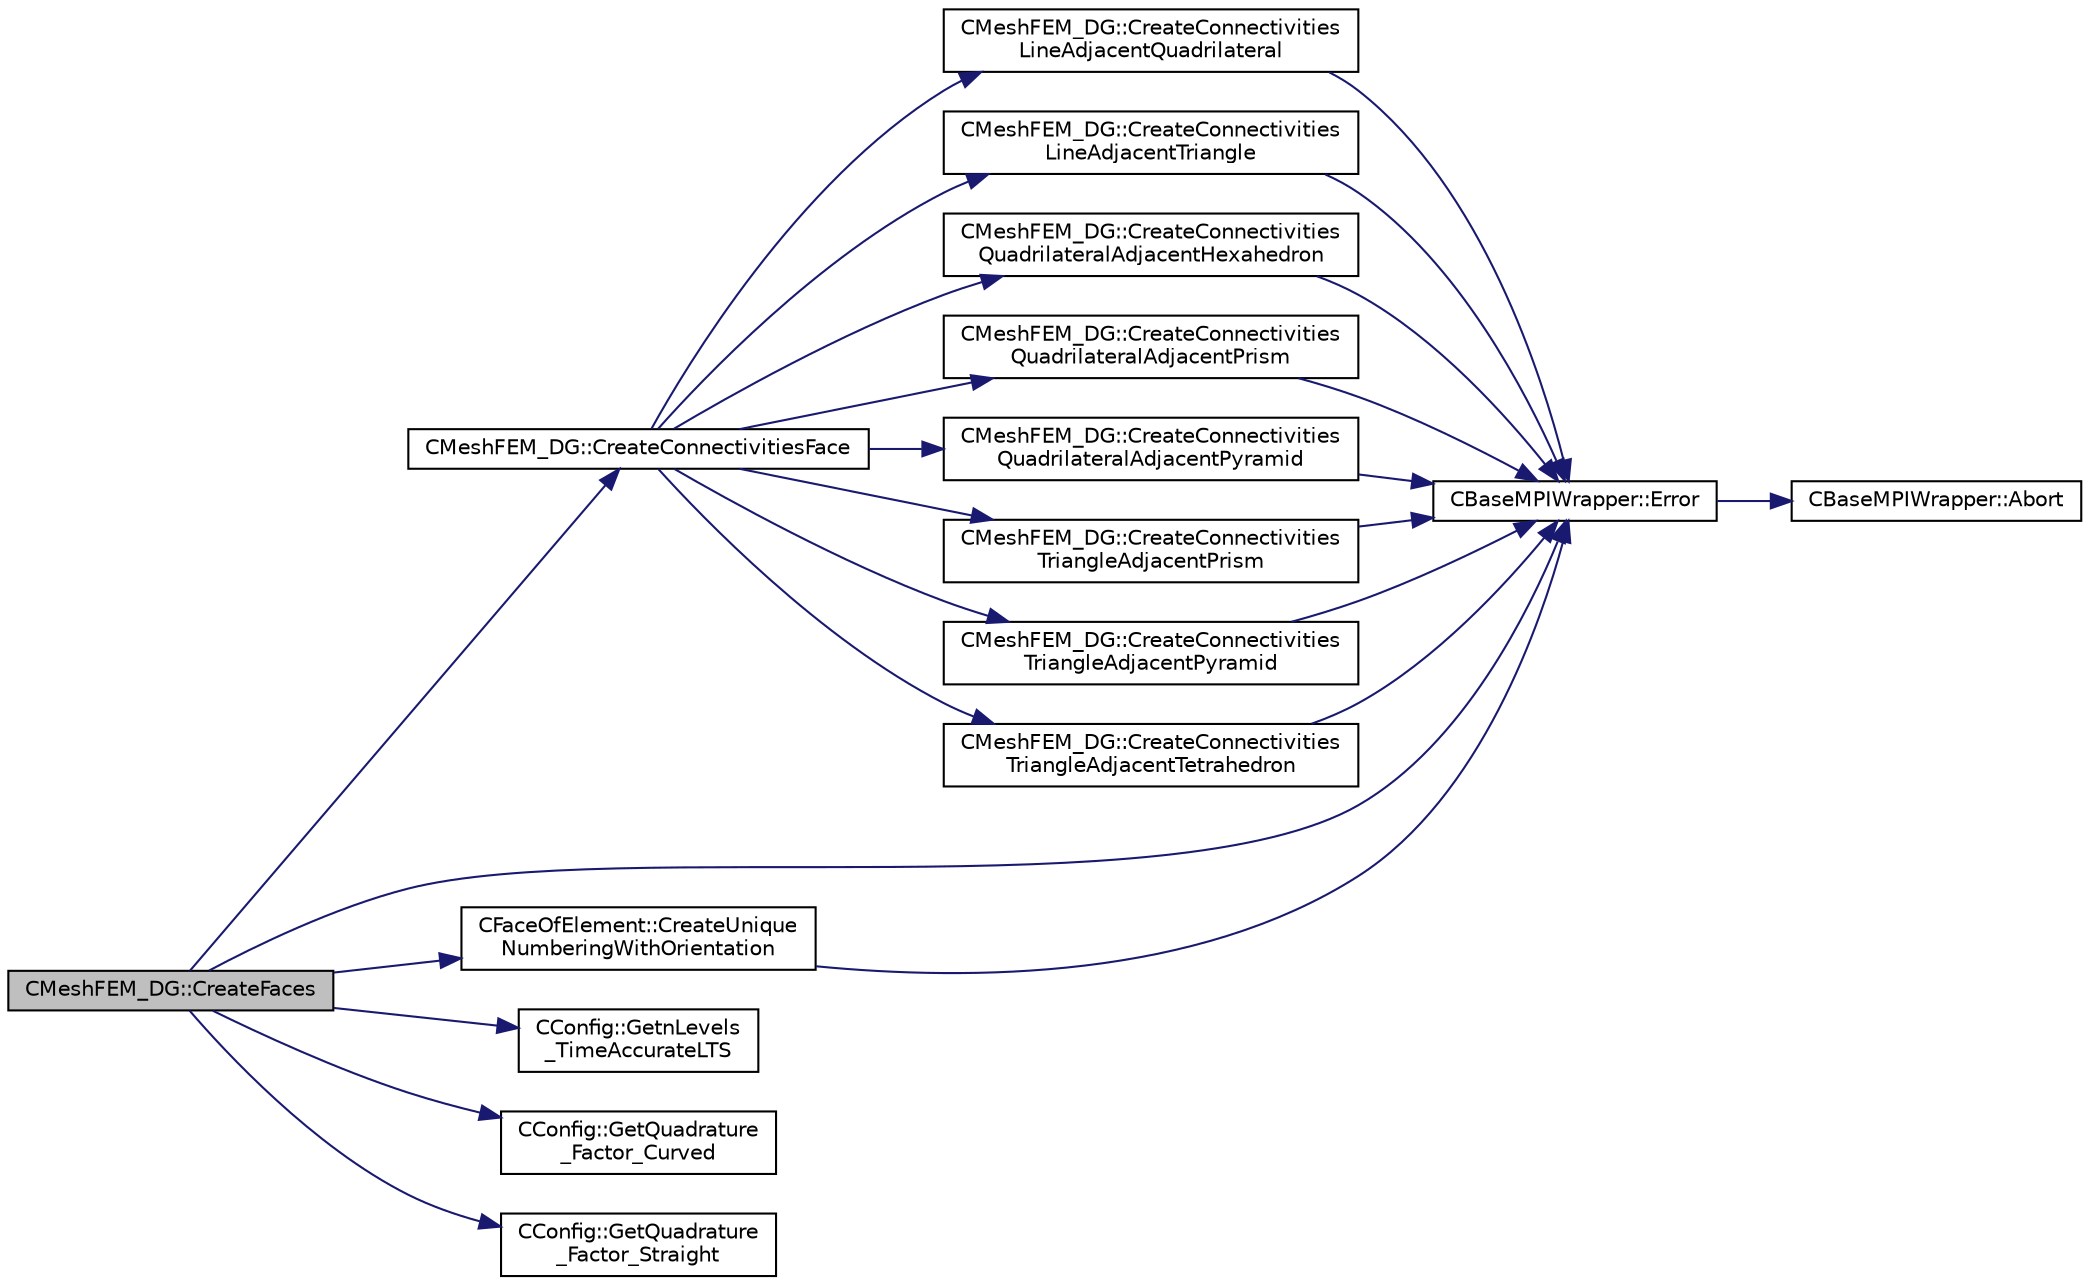 digraph "CMeshFEM_DG::CreateFaces"
{
 // LATEX_PDF_SIZE
  edge [fontname="Helvetica",fontsize="10",labelfontname="Helvetica",labelfontsize="10"];
  node [fontname="Helvetica",fontsize="10",shape=record];
  rankdir="LR";
  Node1 [label="CMeshFEM_DG::CreateFaces",height=0.2,width=0.4,color="black", fillcolor="grey75", style="filled", fontcolor="black",tooltip="Function to create the faces used in the DG formulation."];
  Node1 -> Node2 [color="midnightblue",fontsize="10",style="solid",fontname="Helvetica"];
  Node2 [label="CMeshFEM_DG::CreateConnectivitiesFace",height=0.2,width=0.4,color="black", fillcolor="white", style="filled",URL="$classCMeshFEM__DG.html#a6640834bb680287577c101d1982f524e",tooltip="Function, which computes the correct sequence of the connectivities of a face, such that it matches t..."];
  Node2 -> Node3 [color="midnightblue",fontsize="10",style="solid",fontname="Helvetica"];
  Node3 [label="CMeshFEM_DG::CreateConnectivities\lLineAdjacentQuadrilateral",height=0.2,width=0.4,color="black", fillcolor="white", style="filled",URL="$classCMeshFEM__DG.html#a4fb3520f706f8d2ba60234d4f24135bf",tooltip="Function, which computes the correct sequence of the connectivities of a line adjacent to a quadrilat..."];
  Node3 -> Node4 [color="midnightblue",fontsize="10",style="solid",fontname="Helvetica"];
  Node4 [label="CBaseMPIWrapper::Error",height=0.2,width=0.4,color="black", fillcolor="white", style="filled",URL="$classCBaseMPIWrapper.html#a04457c47629bda56704e6a8804833eeb",tooltip=" "];
  Node4 -> Node5 [color="midnightblue",fontsize="10",style="solid",fontname="Helvetica"];
  Node5 [label="CBaseMPIWrapper::Abort",height=0.2,width=0.4,color="black", fillcolor="white", style="filled",URL="$classCBaseMPIWrapper.html#af7297d861dca86b45cf561b6ab642e8f",tooltip=" "];
  Node2 -> Node6 [color="midnightblue",fontsize="10",style="solid",fontname="Helvetica"];
  Node6 [label="CMeshFEM_DG::CreateConnectivities\lLineAdjacentTriangle",height=0.2,width=0.4,color="black", fillcolor="white", style="filled",URL="$classCMeshFEM__DG.html#acb7bab4b54a146f20ede3a9166fe588e",tooltip="Function, which computes the correct sequence of the connectivities of a line adjacent to a triangle,..."];
  Node6 -> Node4 [color="midnightblue",fontsize="10",style="solid",fontname="Helvetica"];
  Node2 -> Node7 [color="midnightblue",fontsize="10",style="solid",fontname="Helvetica"];
  Node7 [label="CMeshFEM_DG::CreateConnectivities\lQuadrilateralAdjacentHexahedron",height=0.2,width=0.4,color="black", fillcolor="white", style="filled",URL="$classCMeshFEM__DG.html#a5b2b65c1526c671a74628d035a2a3863",tooltip="Function, which computes the correct sequence of the connectivities of a quad adjacent to a hexahedro..."];
  Node7 -> Node4 [color="midnightblue",fontsize="10",style="solid",fontname="Helvetica"];
  Node2 -> Node8 [color="midnightblue",fontsize="10",style="solid",fontname="Helvetica"];
  Node8 [label="CMeshFEM_DG::CreateConnectivities\lQuadrilateralAdjacentPrism",height=0.2,width=0.4,color="black", fillcolor="white", style="filled",URL="$classCMeshFEM__DG.html#a353e4cfb3864d403be8f516c07393b79",tooltip="Function, which computes the correct sequence of the connectivities of a quad adjacent to a prism,..."];
  Node8 -> Node4 [color="midnightblue",fontsize="10",style="solid",fontname="Helvetica"];
  Node2 -> Node9 [color="midnightblue",fontsize="10",style="solid",fontname="Helvetica"];
  Node9 [label="CMeshFEM_DG::CreateConnectivities\lQuadrilateralAdjacentPyramid",height=0.2,width=0.4,color="black", fillcolor="white", style="filled",URL="$classCMeshFEM__DG.html#a6d656891925b1c6b1b578f9c4182f75e",tooltip="Function, which computes the correct sequence of the connectivities of a quad adjacent to a pyramid,..."];
  Node9 -> Node4 [color="midnightblue",fontsize="10",style="solid",fontname="Helvetica"];
  Node2 -> Node10 [color="midnightblue",fontsize="10",style="solid",fontname="Helvetica"];
  Node10 [label="CMeshFEM_DG::CreateConnectivities\lTriangleAdjacentPrism",height=0.2,width=0.4,color="black", fillcolor="white", style="filled",URL="$classCMeshFEM__DG.html#ad79d1f1c8c2a00f6b0d15237e8b8a665",tooltip="Function, which computes the correct sequence of the connectivities of a triangle adjacent to a prism..."];
  Node10 -> Node4 [color="midnightblue",fontsize="10",style="solid",fontname="Helvetica"];
  Node2 -> Node11 [color="midnightblue",fontsize="10",style="solid",fontname="Helvetica"];
  Node11 [label="CMeshFEM_DG::CreateConnectivities\lTriangleAdjacentPyramid",height=0.2,width=0.4,color="black", fillcolor="white", style="filled",URL="$classCMeshFEM__DG.html#a4d207fc760ca3407a7c591fc54de5a4e",tooltip="Function, which computes the correct sequence of the connectivities of a triangle adjacent to a pyram..."];
  Node11 -> Node4 [color="midnightblue",fontsize="10",style="solid",fontname="Helvetica"];
  Node2 -> Node12 [color="midnightblue",fontsize="10",style="solid",fontname="Helvetica"];
  Node12 [label="CMeshFEM_DG::CreateConnectivities\lTriangleAdjacentTetrahedron",height=0.2,width=0.4,color="black", fillcolor="white", style="filled",URL="$classCMeshFEM__DG.html#ad4130d41eba1f6b79e85b61299634bd7",tooltip="Function, which computes the correct sequence of the connectivities of a triangle adjacent to a tetra..."];
  Node12 -> Node4 [color="midnightblue",fontsize="10",style="solid",fontname="Helvetica"];
  Node1 -> Node13 [color="midnightblue",fontsize="10",style="solid",fontname="Helvetica"];
  Node13 [label="CFaceOfElement::CreateUnique\lNumberingWithOrientation",height=0.2,width=0.4,color="black", fillcolor="white", style="filled",URL="$classCFaceOfElement.html#aa4d87bea8ad3cf2bf6ccf58099605f85",tooltip=" "];
  Node13 -> Node4 [color="midnightblue",fontsize="10",style="solid",fontname="Helvetica"];
  Node1 -> Node4 [color="midnightblue",fontsize="10",style="solid",fontname="Helvetica"];
  Node1 -> Node14 [color="midnightblue",fontsize="10",style="solid",fontname="Helvetica"];
  Node14 [label="CConfig::GetnLevels\l_TimeAccurateLTS",height=0.2,width=0.4,color="black", fillcolor="white", style="filled",URL="$classCConfig.html#a27dc07a71d7798a849c68eda017144c8",tooltip="Get the number of time levels for time accurate local time stepping."];
  Node1 -> Node15 [color="midnightblue",fontsize="10",style="solid",fontname="Helvetica"];
  Node15 [label="CConfig::GetQuadrature\l_Factor_Curved",height=0.2,width=0.4,color="black", fillcolor="white", style="filled",URL="$classCConfig.html#a327e9a26e0fbd3a012a264923f3a1be6",tooltip="Get the factor applied during quadrature of curved elements."];
  Node1 -> Node16 [color="midnightblue",fontsize="10",style="solid",fontname="Helvetica"];
  Node16 [label="CConfig::GetQuadrature\l_Factor_Straight",height=0.2,width=0.4,color="black", fillcolor="white", style="filled",URL="$classCConfig.html#aff94e1be1fb0285007575ebcb27bff0d",tooltip="Get the factor applied during quadrature of straight elements."];
}
